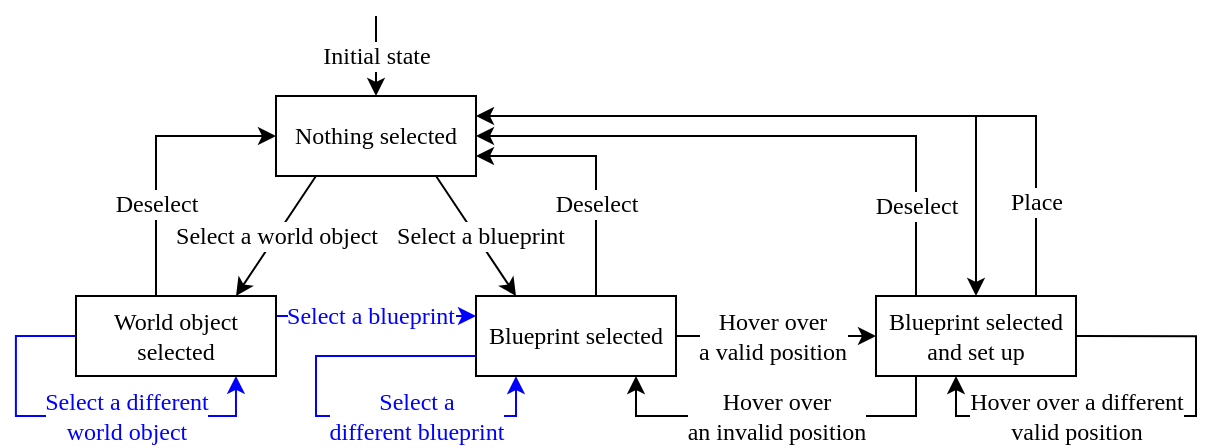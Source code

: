 <mxfile version="24.4.13" type="device">
  <diagram name="Page-1" id="-4wNeR7A6BVTjxg2-oLj">
    <mxGraphModel dx="1434" dy="836" grid="1" gridSize="10" guides="0" tooltips="1" connect="0" arrows="1" fold="1" page="1" pageScale="1" pageWidth="850" pageHeight="1100" math="0" shadow="0">
      <root>
        <mxCell id="0" />
        <mxCell id="1" parent="0" />
        <mxCell id="11N2Rb--BL6Nh5nXsJrg-1" value="Nothing selected" style="rounded=0;whiteSpace=wrap;html=1;fontFamily=&quot;Latin Modern Regular 12&quot;;" parent="1" vertex="1">
          <mxGeometry x="240" y="340" width="100" height="40" as="geometry" />
        </mxCell>
        <mxCell id="11N2Rb--BL6Nh5nXsJrg-2" value="Initial state" style="endArrow=classic;html=1;rounded=0;fontFamily=&quot;Latin Modern Regular 12&quot;;fontSize=12;startArrow=none;startFill=0;" parent="1" edge="1">
          <mxGeometry width="50" height="50" relative="1" as="geometry">
            <mxPoint x="290" y="300" as="sourcePoint" />
            <mxPoint x="290" y="340" as="targetPoint" />
            <mxPoint as="offset" />
          </mxGeometry>
        </mxCell>
        <mxCell id="11N2Rb--BL6Nh5nXsJrg-4" value="Select a world object" style="endArrow=classic;html=1;rounded=0;fontSize=12;fontFamily=&quot;Latin Modern Regular 12&quot;;" parent="1" edge="1">
          <mxGeometry width="50" height="50" relative="1" as="geometry">
            <mxPoint x="260" y="380" as="sourcePoint" />
            <mxPoint x="220" y="440" as="targetPoint" />
          </mxGeometry>
        </mxCell>
        <mxCell id="11N2Rb--BL6Nh5nXsJrg-6" value="Deselect" style="endArrow=classic;html=1;rounded=0;fontSize=12;fontFamily=&quot;Latin Modern Regular 12&quot;;edgeStyle=elbowEdgeStyle;" parent="1" edge="1">
          <mxGeometry x="-0.333" width="50" height="50" relative="1" as="geometry">
            <mxPoint x="180" y="440" as="sourcePoint" />
            <mxPoint x="240" y="360" as="targetPoint" />
            <Array as="points">
              <mxPoint x="180" y="400" />
            </Array>
            <mxPoint as="offset" />
          </mxGeometry>
        </mxCell>
        <mxCell id="11N2Rb--BL6Nh5nXsJrg-7" value="Blueprint selected" style="rounded=0;whiteSpace=wrap;html=1;fontFamily=&quot;Latin Modern Regular 12&quot;;fontColor=#000000;strokeColor=#000000;" parent="1" vertex="1">
          <mxGeometry x="340" y="440" width="100" height="40" as="geometry" />
        </mxCell>
        <mxCell id="11N2Rb--BL6Nh5nXsJrg-8" value="Select a blueprint" style="endArrow=classic;html=1;rounded=0;fontSize=12;fontFamily=&quot;Latin Modern Regular 12&quot;;" parent="1" edge="1">
          <mxGeometry x="0.046" y="2" width="50" height="50" relative="1" as="geometry">
            <mxPoint x="320" y="380" as="sourcePoint" />
            <mxPoint x="360" y="440" as="targetPoint" />
            <mxPoint as="offset" />
          </mxGeometry>
        </mxCell>
        <mxCell id="11N2Rb--BL6Nh5nXsJrg-9" value="Select a blueprint" style="endArrow=classic;html=1;rounded=0;fontSize=12;fontFamily=&quot;Latin Modern Regular 12&quot;;fontColor=#0000FF;strokeColor=#0000FF;" parent="1" edge="1">
          <mxGeometry x="-0.06" width="50" height="50" relative="1" as="geometry">
            <mxPoint x="240" y="450" as="sourcePoint" />
            <mxPoint x="340" y="450" as="targetPoint" />
            <mxPoint as="offset" />
          </mxGeometry>
        </mxCell>
        <mxCell id="11N2Rb--BL6Nh5nXsJrg-25" value="Hover over &lt;br&gt;an invalid position" style="edgeStyle=orthogonalEdgeStyle;rounded=0;orthogonalLoop=1;jettySize=auto;html=1;fontSize=12;fontFamily=&quot;Latin Modern Regular 12&quot;;fontColor=#000000;strokeColor=#000000;" parent="1" edge="1">
          <mxGeometry relative="1" as="geometry">
            <mxPoint x="420" y="480" as="targetPoint" />
            <mxPoint x="560" y="480" as="sourcePoint" />
            <Array as="points">
              <mxPoint x="560" y="500" />
              <mxPoint x="420" y="500" />
            </Array>
          </mxGeometry>
        </mxCell>
        <mxCell id="11N2Rb--BL6Nh5nXsJrg-13" value="Blueprint selected&lt;div&gt;and set up&lt;/div&gt;" style="rounded=0;whiteSpace=wrap;html=1;fontFamily=&quot;Latin Modern Regular 12&quot;;fontColor=#000000;strokeColor=#000000;" parent="1" vertex="1">
          <mxGeometry x="540" y="440" width="100" height="40" as="geometry" />
        </mxCell>
        <mxCell id="11N2Rb--BL6Nh5nXsJrg-16" value="Deselect" style="endArrow=classic;html=1;rounded=0;fontSize=12;fontFamily=&quot;Latin Modern Regular 12&quot;;edgeStyle=elbowEdgeStyle;" parent="1" edge="1">
          <mxGeometry x="-0.286" width="50" height="50" relative="1" as="geometry">
            <mxPoint x="400" y="440" as="sourcePoint" />
            <mxPoint x="340" y="370" as="targetPoint" />
            <Array as="points">
              <mxPoint x="400" y="400" />
            </Array>
            <mxPoint as="offset" />
          </mxGeometry>
        </mxCell>
        <mxCell id="11N2Rb--BL6Nh5nXsJrg-17" value="Deselect" style="endArrow=classic;html=1;rounded=0;fontSize=12;fontFamily=&quot;Latin Modern Regular 12&quot;;edgeStyle=elbowEdgeStyle;" parent="1" edge="1">
          <mxGeometry x="-0.697" width="50" height="50" relative="1" as="geometry">
            <mxPoint x="560" y="440" as="sourcePoint" />
            <mxPoint x="340" y="360" as="targetPoint" />
            <Array as="points">
              <mxPoint x="560" y="400" />
            </Array>
            <mxPoint as="offset" />
          </mxGeometry>
        </mxCell>
        <mxCell id="11N2Rb--BL6Nh5nXsJrg-18" value="Hover over &lt;br style=&quot;font-size: 12px;&quot;&gt;a valid position" style="endArrow=classic;html=1;rounded=0;fontSize=12;fontFamily=&quot;Latin Modern Regular 12&quot;;fontColor=#000000;strokeColor=#000000;" parent="1" edge="1">
          <mxGeometry x="-0.04" width="50" height="50" relative="1" as="geometry">
            <mxPoint x="440" y="460" as="sourcePoint" />
            <mxPoint x="540" y="460" as="targetPoint" />
            <mxPoint as="offset" />
          </mxGeometry>
        </mxCell>
        <mxCell id="11N2Rb--BL6Nh5nXsJrg-24" value="World object selected" style="rounded=0;whiteSpace=wrap;html=1;fontFamily=&quot;Latin Modern Regular 12&quot;;" parent="1" vertex="1">
          <mxGeometry x="140" y="440" width="100" height="40" as="geometry" />
        </mxCell>
        <mxCell id="11N2Rb--BL6Nh5nXsJrg-27" value="Place" style="endArrow=classic;html=1;rounded=0;fontSize=12;fontFamily=&quot;Latin Modern Regular 12&quot;;edgeStyle=elbowEdgeStyle;" parent="1" edge="1">
          <mxGeometry x="-0.744" width="50" height="50" relative="1" as="geometry">
            <mxPoint x="620" y="440" as="sourcePoint" />
            <mxPoint x="340" y="350" as="targetPoint" />
            <Array as="points">
              <mxPoint x="620" y="390" />
            </Array>
            <mxPoint as="offset" />
          </mxGeometry>
        </mxCell>
        <mxCell id="11N2Rb--BL6Nh5nXsJrg-28" value="Hover over a different&lt;div style=&quot;font-size: 12px;&quot;&gt;valid position&lt;/div&gt;" style="edgeStyle=orthogonalEdgeStyle;rounded=0;orthogonalLoop=1;jettySize=auto;html=1;fontSize=12;fontFamily=&quot;Latin Modern Regular 12&quot;;fontColor=#000000;strokeColor=#000000;" parent="1" edge="1">
          <mxGeometry x="0.333" relative="1" as="geometry">
            <mxPoint x="580" y="480.03" as="targetPoint" />
            <mxPoint x="640.03" y="460.06" as="sourcePoint" />
            <Array as="points">
              <mxPoint x="700" y="460.03" />
              <mxPoint x="700" y="500.03" />
              <mxPoint x="580" y="500.03" />
              <mxPoint x="580" y="480.03" />
            </Array>
            <mxPoint as="offset" />
          </mxGeometry>
        </mxCell>
        <mxCell id="11N2Rb--BL6Nh5nXsJrg-30" value="Select a different&lt;br style=&quot;font-size: 12px;&quot;&gt;world object" style="edgeStyle=orthogonalEdgeStyle;rounded=0;orthogonalLoop=1;jettySize=auto;html=1;fontSize=12;fontFamily=&quot;Latin Modern Regular 12&quot;;fontColor=#0000FF;strokeColor=#0000FF;" parent="1" edge="1">
          <mxGeometry x="0.249" relative="1" as="geometry">
            <mxPoint x="219.97" y="479.94" as="targetPoint" />
            <mxPoint x="139.94" y="460.0" as="sourcePoint" />
            <Array as="points">
              <mxPoint x="109.97" y="460" />
              <mxPoint x="109.97" y="500" />
              <mxPoint x="219.97" y="500" />
            </Array>
            <mxPoint as="offset" />
          </mxGeometry>
        </mxCell>
        <mxCell id="11N2Rb--BL6Nh5nXsJrg-31" value="Select a &lt;br style=&quot;font-size: 12px;&quot;&gt;different blueprint" style="edgeStyle=orthogonalEdgeStyle;rounded=0;orthogonalLoop=1;jettySize=auto;html=1;fontSize=12;fontFamily=&quot;Latin Modern Regular 12&quot;;fontColor=#0000FF;strokeColor=#0000FF;" parent="1" edge="1">
          <mxGeometry x="0.391" relative="1" as="geometry">
            <mxPoint x="360" y="480.06" as="targetPoint" />
            <mxPoint x="340" y="470.03" as="sourcePoint" />
            <Array as="points">
              <mxPoint x="260" y="470.06" />
              <mxPoint x="260" y="500.06" />
              <mxPoint x="360" y="500.06" />
            </Array>
            <mxPoint as="offset" />
          </mxGeometry>
        </mxCell>
        <mxCell id="11N2Rb--BL6Nh5nXsJrg-33" value="" style="endArrow=classic;html=1;rounded=0;" parent="1" edge="1">
          <mxGeometry width="50" height="50" relative="1" as="geometry">
            <mxPoint x="590" y="350" as="sourcePoint" />
            <mxPoint x="590" y="440" as="targetPoint" />
          </mxGeometry>
        </mxCell>
      </root>
    </mxGraphModel>
  </diagram>
</mxfile>
